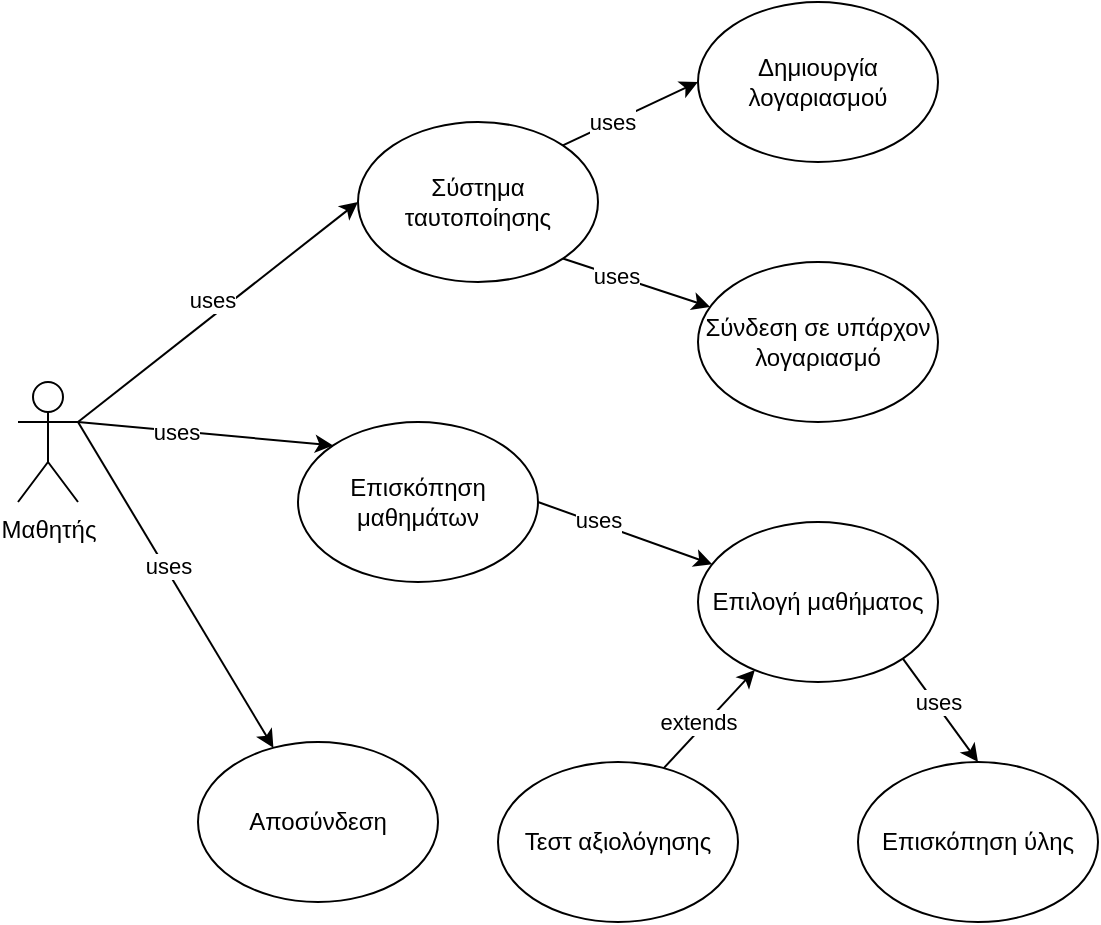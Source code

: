 <mxfile version="13.3.5" type="device"><diagram id="96KqE7tQYUorBttfppuA" name="Page-1"><mxGraphModel dx="1185" dy="1804" grid="1" gridSize="10" guides="1" tooltips="1" connect="1" arrows="1" fold="1" page="1" pageScale="1" pageWidth="827" pageHeight="1169" math="0" shadow="0"><root><mxCell id="0"/><mxCell id="1" parent="0"/><mxCell id="q3tOTWvk4sa32DJB_Pnv-6" style="rounded=0;orthogonalLoop=1;jettySize=auto;html=1;exitX=1;exitY=0.333;exitDx=0;exitDy=0;exitPerimeter=0;entryX=0;entryY=0.5;entryDx=0;entryDy=0;" edge="1" parent="1" source="q3tOTWvk4sa32DJB_Pnv-1" target="q3tOTWvk4sa32DJB_Pnv-5"><mxGeometry relative="1" as="geometry"/></mxCell><mxCell id="q3tOTWvk4sa32DJB_Pnv-7" value="uses" style="edgeLabel;html=1;align=center;verticalAlign=middle;resizable=0;points=[];" vertex="1" connectable="0" parent="q3tOTWvk4sa32DJB_Pnv-6"><mxGeometry x="0.18" y="-1" relative="1" as="geometry"><mxPoint x="-16.76" y="2.57" as="offset"/></mxGeometry></mxCell><mxCell id="q3tOTWvk4sa32DJB_Pnv-15" style="edgeStyle=none;rounded=0;orthogonalLoop=1;jettySize=auto;html=1;exitX=1;exitY=0.333;exitDx=0;exitDy=0;exitPerimeter=0;entryX=0;entryY=0;entryDx=0;entryDy=0;" edge="1" parent="1" source="q3tOTWvk4sa32DJB_Pnv-1" target="q3tOTWvk4sa32DJB_Pnv-14"><mxGeometry relative="1" as="geometry"/></mxCell><mxCell id="q3tOTWvk4sa32DJB_Pnv-25" value="uses" style="edgeLabel;html=1;align=center;verticalAlign=middle;resizable=0;points=[];" vertex="1" connectable="0" parent="q3tOTWvk4sa32DJB_Pnv-15"><mxGeometry x="-0.232" relative="1" as="geometry"><mxPoint as="offset"/></mxGeometry></mxCell><mxCell id="q3tOTWvk4sa32DJB_Pnv-27" style="edgeStyle=none;rounded=0;orthogonalLoop=1;jettySize=auto;html=1;exitX=1;exitY=0.333;exitDx=0;exitDy=0;exitPerimeter=0;" edge="1" parent="1" source="q3tOTWvk4sa32DJB_Pnv-1" target="q3tOTWvk4sa32DJB_Pnv-26"><mxGeometry relative="1" as="geometry"/></mxCell><mxCell id="q3tOTWvk4sa32DJB_Pnv-28" value="uses" style="edgeLabel;html=1;align=center;verticalAlign=middle;resizable=0;points=[];" vertex="1" connectable="0" parent="q3tOTWvk4sa32DJB_Pnv-27"><mxGeometry x="-0.108" y="2" relative="1" as="geometry"><mxPoint as="offset"/></mxGeometry></mxCell><mxCell id="q3tOTWvk4sa32DJB_Pnv-1" value="Μαθητής" style="shape=umlActor;verticalLabelPosition=bottom;labelBackgroundColor=#ffffff;verticalAlign=top;html=1;outlineConnect=0;" vertex="1" parent="1"><mxGeometry x="30" y="170" width="30" height="60" as="geometry"/></mxCell><mxCell id="q3tOTWvk4sa32DJB_Pnv-10" style="edgeStyle=none;rounded=0;orthogonalLoop=1;jettySize=auto;html=1;exitX=1;exitY=0;exitDx=0;exitDy=0;entryX=0;entryY=0.5;entryDx=0;entryDy=0;" edge="1" parent="1" source="q3tOTWvk4sa32DJB_Pnv-5" target="q3tOTWvk4sa32DJB_Pnv-8"><mxGeometry relative="1" as="geometry"/></mxCell><mxCell id="q3tOTWvk4sa32DJB_Pnv-12" value="uses" style="edgeLabel;html=1;align=center;verticalAlign=middle;resizable=0;points=[];" vertex="1" connectable="0" parent="q3tOTWvk4sa32DJB_Pnv-10"><mxGeometry x="-0.293" relative="1" as="geometry"><mxPoint y="-1" as="offset"/></mxGeometry></mxCell><mxCell id="q3tOTWvk4sa32DJB_Pnv-11" style="edgeStyle=none;rounded=0;orthogonalLoop=1;jettySize=auto;html=1;exitX=1;exitY=1;exitDx=0;exitDy=0;" edge="1" parent="1" source="q3tOTWvk4sa32DJB_Pnv-5" target="q3tOTWvk4sa32DJB_Pnv-9"><mxGeometry relative="1" as="geometry"/></mxCell><mxCell id="q3tOTWvk4sa32DJB_Pnv-13" value="uses" style="edgeLabel;html=1;align=center;verticalAlign=middle;resizable=0;points=[];" vertex="1" connectable="0" parent="q3tOTWvk4sa32DJB_Pnv-11"><mxGeometry x="-0.283" relative="1" as="geometry"><mxPoint as="offset"/></mxGeometry></mxCell><mxCell id="q3tOTWvk4sa32DJB_Pnv-5" value="Σύστημα ταυτοποίησης" style="ellipse;whiteSpace=wrap;html=1;" vertex="1" parent="1"><mxGeometry x="200" y="40" width="120" height="80" as="geometry"/></mxCell><mxCell id="q3tOTWvk4sa32DJB_Pnv-8" value="Δημιουργία λογαριασμού" style="ellipse;whiteSpace=wrap;html=1;" vertex="1" parent="1"><mxGeometry x="370" y="-20" width="120" height="80" as="geometry"/></mxCell><mxCell id="q3tOTWvk4sa32DJB_Pnv-9" value="Σύνδεση σε υπάρχον λογαριασμό" style="ellipse;whiteSpace=wrap;html=1;" vertex="1" parent="1"><mxGeometry x="370" y="110" width="120" height="80" as="geometry"/></mxCell><mxCell id="q3tOTWvk4sa32DJB_Pnv-17" style="edgeStyle=none;rounded=0;orthogonalLoop=1;jettySize=auto;html=1;exitX=1;exitY=0.5;exitDx=0;exitDy=0;" edge="1" parent="1" source="q3tOTWvk4sa32DJB_Pnv-14" target="q3tOTWvk4sa32DJB_Pnv-16"><mxGeometry relative="1" as="geometry"/></mxCell><mxCell id="q3tOTWvk4sa32DJB_Pnv-18" value="uses" style="edgeLabel;html=1;align=center;verticalAlign=middle;resizable=0;points=[];" vertex="1" connectable="0" parent="q3tOTWvk4sa32DJB_Pnv-17"><mxGeometry x="-0.463" relative="1" as="geometry"><mxPoint x="5.83" as="offset"/></mxGeometry></mxCell><mxCell id="q3tOTWvk4sa32DJB_Pnv-14" value="Επισκόπηση μαθημάτων" style="ellipse;whiteSpace=wrap;html=1;" vertex="1" parent="1"><mxGeometry x="170" y="190" width="120" height="80" as="geometry"/></mxCell><mxCell id="q3tOTWvk4sa32DJB_Pnv-23" style="edgeStyle=none;rounded=0;orthogonalLoop=1;jettySize=auto;html=1;exitX=1;exitY=1;exitDx=0;exitDy=0;entryX=0.5;entryY=0;entryDx=0;entryDy=0;" edge="1" parent="1" source="q3tOTWvk4sa32DJB_Pnv-16" target="q3tOTWvk4sa32DJB_Pnv-22"><mxGeometry relative="1" as="geometry"/></mxCell><mxCell id="q3tOTWvk4sa32DJB_Pnv-24" value="uses" style="edgeLabel;html=1;align=center;verticalAlign=middle;resizable=0;points=[];" vertex="1" connectable="0" parent="q3tOTWvk4sa32DJB_Pnv-23"><mxGeometry x="-0.357" relative="1" as="geometry"><mxPoint x="5.33" y="4.86" as="offset"/></mxGeometry></mxCell><mxCell id="q3tOTWvk4sa32DJB_Pnv-16" value="Επιλογή μαθήματος" style="ellipse;whiteSpace=wrap;html=1;" vertex="1" parent="1"><mxGeometry x="370" y="240" width="120" height="80" as="geometry"/></mxCell><mxCell id="q3tOTWvk4sa32DJB_Pnv-20" style="edgeStyle=none;rounded=0;orthogonalLoop=1;jettySize=auto;html=1;exitX=0.681;exitY=0.054;exitDx=0;exitDy=0;exitPerimeter=0;" edge="1" parent="1" source="q3tOTWvk4sa32DJB_Pnv-19" target="q3tOTWvk4sa32DJB_Pnv-16"><mxGeometry relative="1" as="geometry"/></mxCell><mxCell id="q3tOTWvk4sa32DJB_Pnv-21" value="extends" style="edgeLabel;html=1;align=center;verticalAlign=middle;resizable=0;points=[];" vertex="1" connectable="0" parent="q3tOTWvk4sa32DJB_Pnv-20"><mxGeometry x="-0.533" y="1" relative="1" as="geometry"><mxPoint x="8.21" y="-12.06" as="offset"/></mxGeometry></mxCell><mxCell id="q3tOTWvk4sa32DJB_Pnv-19" value="Τεστ αξιολόγησης" style="ellipse;whiteSpace=wrap;html=1;" vertex="1" parent="1"><mxGeometry x="270" y="360" width="120" height="80" as="geometry"/></mxCell><mxCell id="q3tOTWvk4sa32DJB_Pnv-22" value="Επισκόπηση ύλης" style="ellipse;whiteSpace=wrap;html=1;" vertex="1" parent="1"><mxGeometry x="450" y="360" width="120" height="80" as="geometry"/></mxCell><mxCell id="q3tOTWvk4sa32DJB_Pnv-26" value="Αποσύνδεση" style="ellipse;whiteSpace=wrap;html=1;" vertex="1" parent="1"><mxGeometry x="120" y="350" width="120" height="80" as="geometry"/></mxCell></root></mxGraphModel></diagram></mxfile>